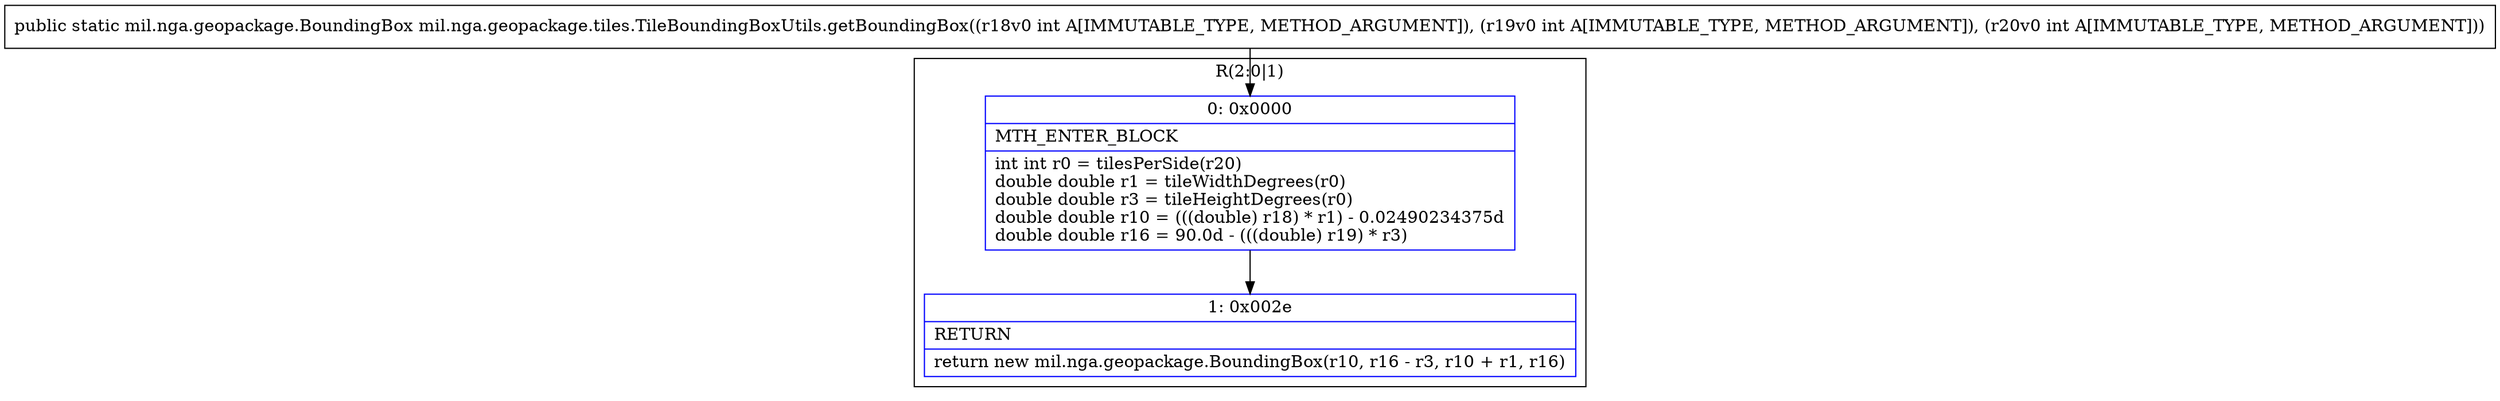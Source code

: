 digraph "CFG formil.nga.geopackage.tiles.TileBoundingBoxUtils.getBoundingBox(III)Lmil\/nga\/geopackage\/BoundingBox;" {
subgraph cluster_Region_914331155 {
label = "R(2:0|1)";
node [shape=record,color=blue];
Node_0 [shape=record,label="{0\:\ 0x0000|MTH_ENTER_BLOCK\l|int int r0 = tilesPerSide(r20)\ldouble double r1 = tileWidthDegrees(r0)\ldouble double r3 = tileHeightDegrees(r0)\ldouble double r10 = (((double) r18) * r1) \- 0.02490234375d\ldouble double r16 = 90.0d \- (((double) r19) * r3)\l}"];
Node_1 [shape=record,label="{1\:\ 0x002e|RETURN\l|return new mil.nga.geopackage.BoundingBox(r10, r16 \- r3, r10 + r1, r16)\l}"];
}
MethodNode[shape=record,label="{public static mil.nga.geopackage.BoundingBox mil.nga.geopackage.tiles.TileBoundingBoxUtils.getBoundingBox((r18v0 int A[IMMUTABLE_TYPE, METHOD_ARGUMENT]), (r19v0 int A[IMMUTABLE_TYPE, METHOD_ARGUMENT]), (r20v0 int A[IMMUTABLE_TYPE, METHOD_ARGUMENT])) }"];
MethodNode -> Node_0;
Node_0 -> Node_1;
}

